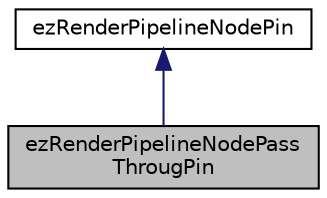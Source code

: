 digraph "ezRenderPipelineNodePassThrougPin"
{
 // LATEX_PDF_SIZE
  edge [fontname="Helvetica",fontsize="10",labelfontname="Helvetica",labelfontsize="10"];
  node [fontname="Helvetica",fontsize="10",shape=record];
  Node1 [label="ezRenderPipelineNodePass\lThrougPin",height=0.2,width=0.4,color="black", fillcolor="grey75", style="filled", fontcolor="black",tooltip=" "];
  Node2 -> Node1 [dir="back",color="midnightblue",fontsize="10",style="solid",fontname="Helvetica"];
  Node2 [label="ezRenderPipelineNodePin",height=0.2,width=0.4,color="black", fillcolor="white", style="filled",URL="$d9/d96/structez_render_pipeline_node_pin.htm",tooltip=" "];
}
